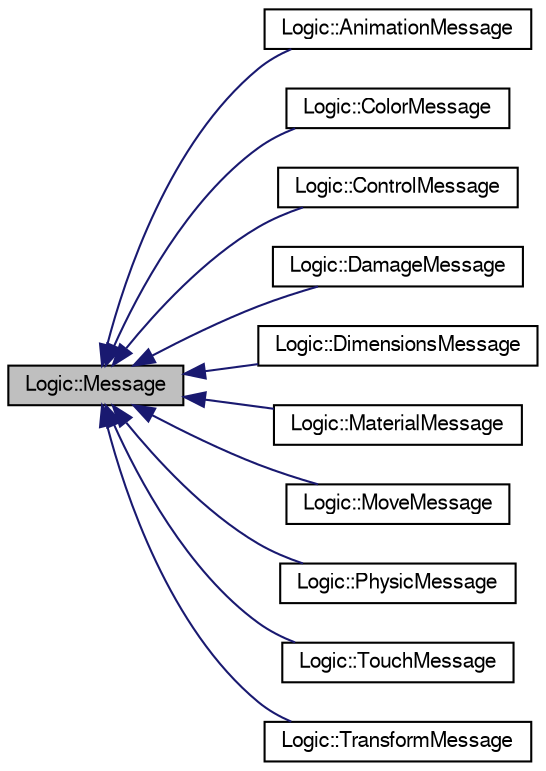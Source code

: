 digraph "Logic::Message"
{
  edge [fontname="FreeSans",fontsize="10",labelfontname="FreeSans",labelfontsize="10"];
  node [fontname="FreeSans",fontsize="10",shape=record];
  rankdir="LR";
  Node1 [label="Logic::Message",height=0.2,width=0.4,color="black", fillcolor="grey75", style="filled", fontcolor="black"];
  Node1 -> Node2 [dir="back",color="midnightblue",fontsize="10",style="solid",fontname="FreeSans"];
  Node2 [label="Logic::AnimationMessage",height=0.2,width=0.4,color="black", fillcolor="white", style="filled",URL="$class_logic_1_1_animation_message.html"];
  Node1 -> Node3 [dir="back",color="midnightblue",fontsize="10",style="solid",fontname="FreeSans"];
  Node3 [label="Logic::ColorMessage",height=0.2,width=0.4,color="black", fillcolor="white", style="filled",URL="$class_logic_1_1_color_message.html"];
  Node1 -> Node4 [dir="back",color="midnightblue",fontsize="10",style="solid",fontname="FreeSans"];
  Node4 [label="Logic::ControlMessage",height=0.2,width=0.4,color="black", fillcolor="white", style="filled",URL="$class_logic_1_1_control_message.html"];
  Node1 -> Node5 [dir="back",color="midnightblue",fontsize="10",style="solid",fontname="FreeSans"];
  Node5 [label="Logic::DamageMessage",height=0.2,width=0.4,color="black", fillcolor="white", style="filled",URL="$class_logic_1_1_damage_message.html"];
  Node1 -> Node6 [dir="back",color="midnightblue",fontsize="10",style="solid",fontname="FreeSans"];
  Node6 [label="Logic::DimensionsMessage",height=0.2,width=0.4,color="black", fillcolor="white", style="filled",URL="$class_logic_1_1_dimensions_message.html"];
  Node1 -> Node7 [dir="back",color="midnightblue",fontsize="10",style="solid",fontname="FreeSans"];
  Node7 [label="Logic::MaterialMessage",height=0.2,width=0.4,color="black", fillcolor="white", style="filled",URL="$class_logic_1_1_material_message.html"];
  Node1 -> Node8 [dir="back",color="midnightblue",fontsize="10",style="solid",fontname="FreeSans"];
  Node8 [label="Logic::MoveMessage",height=0.2,width=0.4,color="black", fillcolor="white", style="filled",URL="$class_logic_1_1_move_message.html"];
  Node1 -> Node9 [dir="back",color="midnightblue",fontsize="10",style="solid",fontname="FreeSans"];
  Node9 [label="Logic::PhysicMessage",height=0.2,width=0.4,color="black", fillcolor="white", style="filled",URL="$class_logic_1_1_physic_message.html"];
  Node1 -> Node10 [dir="back",color="midnightblue",fontsize="10",style="solid",fontname="FreeSans"];
  Node10 [label="Logic::TouchMessage",height=0.2,width=0.4,color="black", fillcolor="white", style="filled",URL="$class_logic_1_1_touch_message.html"];
  Node1 -> Node11 [dir="back",color="midnightblue",fontsize="10",style="solid",fontname="FreeSans"];
  Node11 [label="Logic::TransformMessage",height=0.2,width=0.4,color="black", fillcolor="white", style="filled",URL="$class_logic_1_1_transform_message.html"];
}

